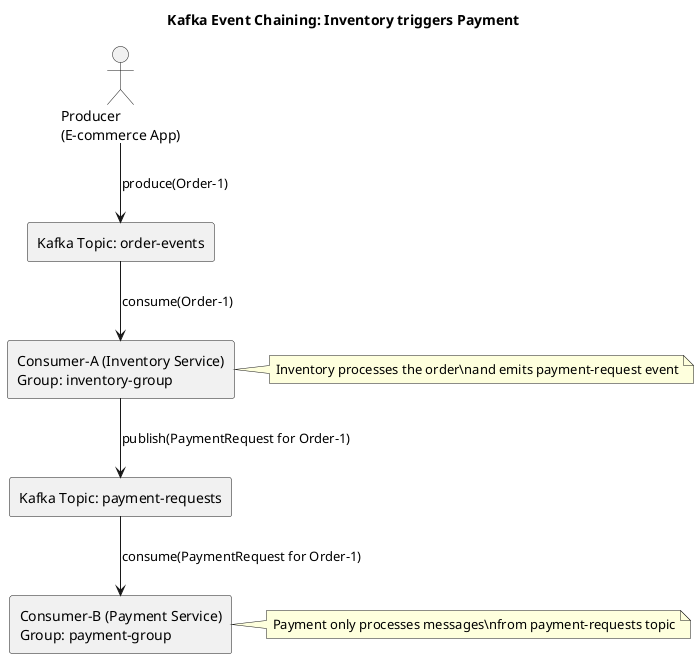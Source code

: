 @startuml

title Kafka Event Chaining: Inventory triggers Payment

actor Producer as "Producer\n(E-commerce App)"

rectangle "Kafka Topic: order-events" as OrderTopic
rectangle "Kafka Topic: payment-requests" as PaymentTopic

rectangle "Consumer-A (Inventory Service)\nGroup: inventory-group" as Inventory
rectangle "Consumer-B (Payment Service)\nGroup: payment-group" as Payment

Producer --> OrderTopic : produce(Order-1)

OrderTopic --> Inventory : consume(Order-1)

Inventory --> PaymentTopic : publish(PaymentRequest for Order-1)

PaymentTopic --> Payment : consume(PaymentRequest for Order-1)

note right of Inventory
Inventory processes the order\nand emits payment-request event
end note

note right of Payment
Payment only processes messages\nfrom payment-requests topic
end note

@enduml
